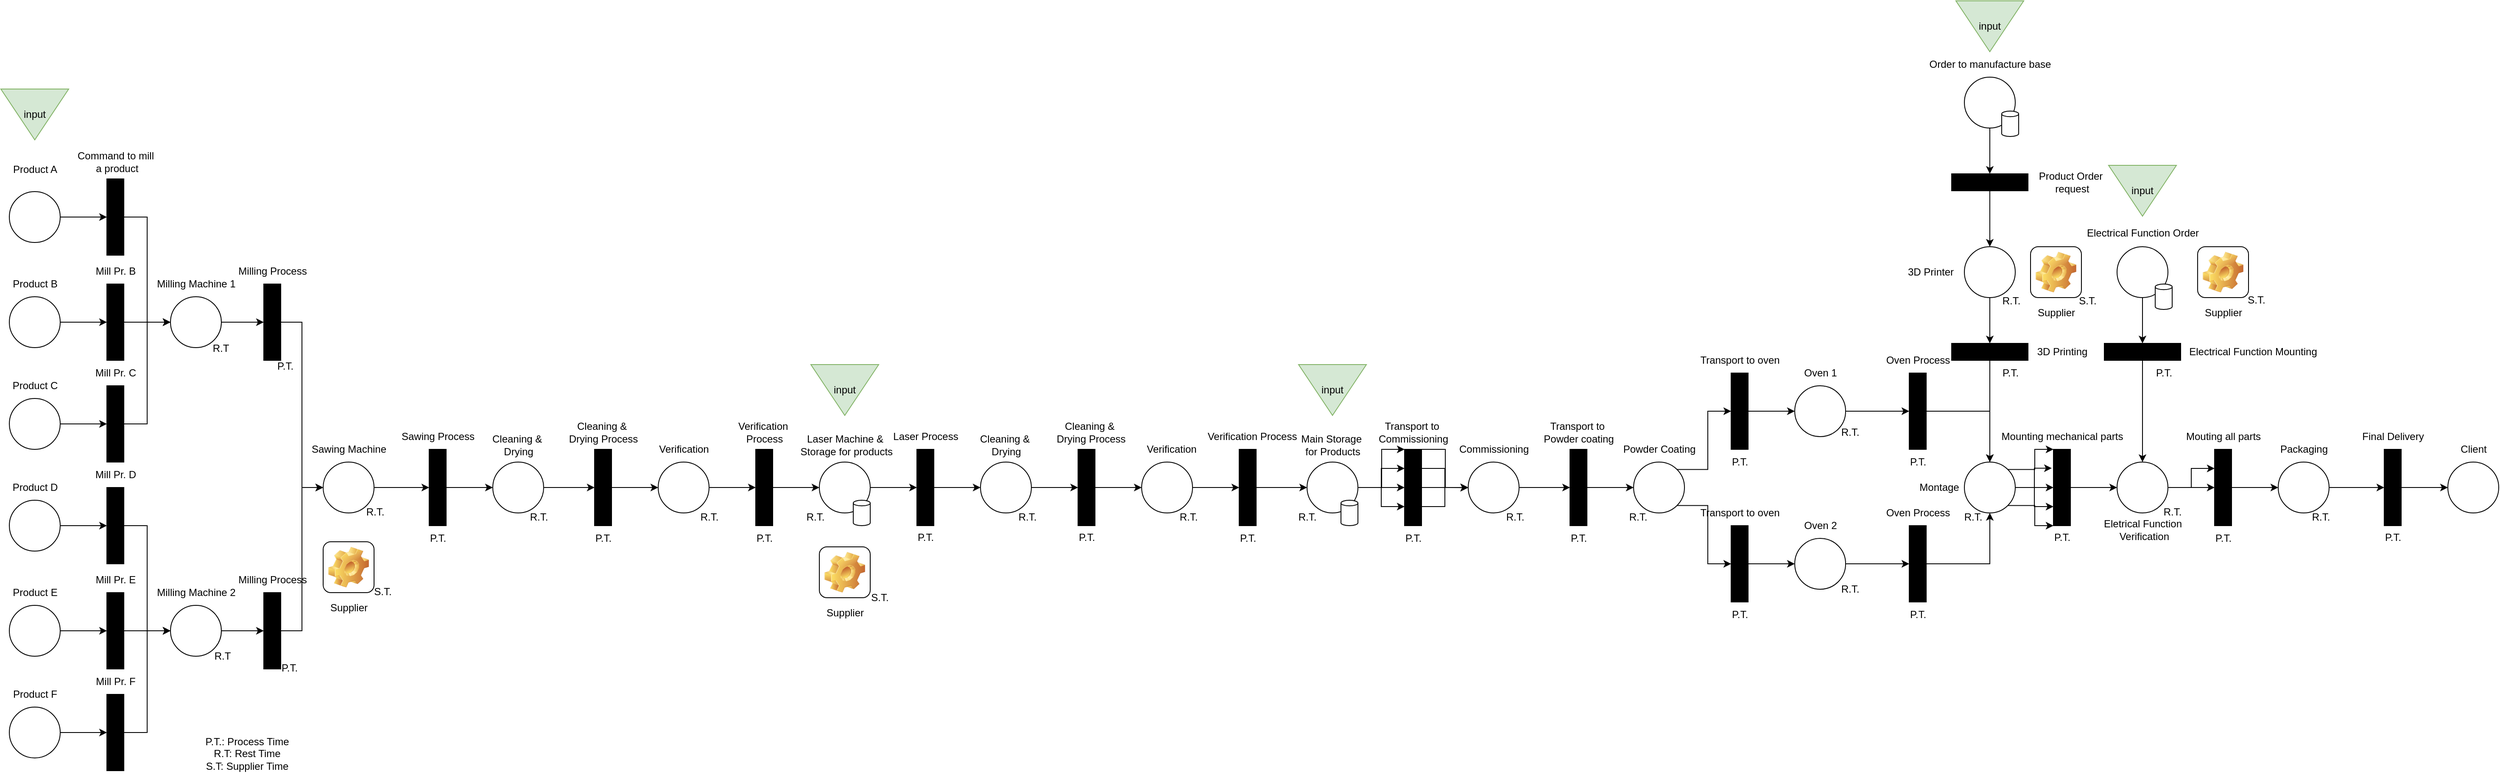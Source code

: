 <mxfile version="24.5.3" type="device">
  <diagram name="Page-1" id="OOWbRKoUnhNHBebO3xgw">
    <mxGraphModel dx="3443" dy="2595" grid="1" gridSize="10" guides="1" tooltips="1" connect="1" arrows="1" fold="1" page="1" pageScale="1" pageWidth="850" pageHeight="1100" math="0" shadow="0">
      <root>
        <mxCell id="0" />
        <mxCell id="1" parent="0" />
        <mxCell id="eUxJNlt0HOpgg095ER0J-3" style="edgeStyle=orthogonalEdgeStyle;rounded=0;orthogonalLoop=1;jettySize=auto;html=1;entryX=0;entryY=0.5;entryDx=0;entryDy=0;" edge="1" parent="1" source="eUxJNlt0HOpgg095ER0J-1" target="eUxJNlt0HOpgg095ER0J-2">
          <mxGeometry relative="1" as="geometry" />
        </mxCell>
        <mxCell id="eUxJNlt0HOpgg095ER0J-4" style="edgeStyle=orthogonalEdgeStyle;rounded=0;orthogonalLoop=1;jettySize=auto;html=1;exitX=1;exitY=0.5;exitDx=0;exitDy=0;entryX=0;entryY=0.25;entryDx=0;entryDy=0;" edge="1" parent="1" source="eUxJNlt0HOpgg095ER0J-1" target="eUxJNlt0HOpgg095ER0J-2">
          <mxGeometry relative="1" as="geometry" />
        </mxCell>
        <mxCell id="eUxJNlt0HOpgg095ER0J-5" style="edgeStyle=orthogonalEdgeStyle;rounded=0;orthogonalLoop=1;jettySize=auto;html=1;exitX=1;exitY=0.5;exitDx=0;exitDy=0;entryX=0;entryY=0.75;entryDx=0;entryDy=0;" edge="1" parent="1" source="eUxJNlt0HOpgg095ER0J-1" target="eUxJNlt0HOpgg095ER0J-2">
          <mxGeometry relative="1" as="geometry" />
        </mxCell>
        <mxCell id="eUxJNlt0HOpgg095ER0J-6" style="edgeStyle=orthogonalEdgeStyle;rounded=0;orthogonalLoop=1;jettySize=auto;html=1;exitX=1;exitY=0.5;exitDx=0;exitDy=0;entryX=0;entryY=0;entryDx=0;entryDy=0;" edge="1" parent="1" source="eUxJNlt0HOpgg095ER0J-1" target="eUxJNlt0HOpgg095ER0J-2">
          <mxGeometry relative="1" as="geometry">
            <Array as="points">
              <mxPoint x="1068" y="340" />
              <mxPoint x="1068" y="295" />
            </Array>
          </mxGeometry>
        </mxCell>
        <mxCell id="eUxJNlt0HOpgg095ER0J-1" value="" style="ellipse;whiteSpace=wrap;html=1;aspect=fixed;" vertex="1" parent="1">
          <mxGeometry x="980" y="310" width="60" height="60" as="geometry" />
        </mxCell>
        <mxCell id="eUxJNlt0HOpgg095ER0J-8" style="edgeStyle=orthogonalEdgeStyle;rounded=0;orthogonalLoop=1;jettySize=auto;html=1;exitX=1;exitY=0;exitDx=0;exitDy=0;entryX=0;entryY=0.5;entryDx=0;entryDy=0;" edge="1" parent="1" source="eUxJNlt0HOpgg095ER0J-2" target="eUxJNlt0HOpgg095ER0J-7">
          <mxGeometry relative="1" as="geometry">
            <Array as="points">
              <mxPoint x="1143" y="295" />
              <mxPoint x="1143" y="340" />
            </Array>
          </mxGeometry>
        </mxCell>
        <mxCell id="eUxJNlt0HOpgg095ER0J-9" style="edgeStyle=orthogonalEdgeStyle;rounded=0;orthogonalLoop=1;jettySize=auto;html=1;exitX=1;exitY=0.25;exitDx=0;exitDy=0;entryX=0;entryY=0.5;entryDx=0;entryDy=0;" edge="1" parent="1" source="eUxJNlt0HOpgg095ER0J-2" target="eUxJNlt0HOpgg095ER0J-7">
          <mxGeometry relative="1" as="geometry" />
        </mxCell>
        <mxCell id="eUxJNlt0HOpgg095ER0J-10" style="edgeStyle=orthogonalEdgeStyle;rounded=0;orthogonalLoop=1;jettySize=auto;html=1;exitX=1;exitY=0.5;exitDx=0;exitDy=0;" edge="1" parent="1" source="eUxJNlt0HOpgg095ER0J-2">
          <mxGeometry relative="1" as="geometry">
            <mxPoint x="1170" y="340.2" as="targetPoint" />
          </mxGeometry>
        </mxCell>
        <mxCell id="eUxJNlt0HOpgg095ER0J-11" style="edgeStyle=orthogonalEdgeStyle;rounded=0;orthogonalLoop=1;jettySize=auto;html=1;exitX=1;exitY=0.75;exitDx=0;exitDy=0;entryX=0;entryY=0.5;entryDx=0;entryDy=0;" edge="1" parent="1" source="eUxJNlt0HOpgg095ER0J-2" target="eUxJNlt0HOpgg095ER0J-7">
          <mxGeometry relative="1" as="geometry" />
        </mxCell>
        <mxCell id="eUxJNlt0HOpgg095ER0J-2" value="" style="rounded=0;whiteSpace=wrap;html=1;fillColor=#000000;" vertex="1" parent="1">
          <mxGeometry x="1095" y="295" width="20" height="90" as="geometry" />
        </mxCell>
        <mxCell id="eUxJNlt0HOpgg095ER0J-94" style="edgeStyle=orthogonalEdgeStyle;rounded=0;orthogonalLoop=1;jettySize=auto;html=1;exitX=1;exitY=0.5;exitDx=0;exitDy=0;entryX=0;entryY=0.5;entryDx=0;entryDy=0;" edge="1" parent="1" source="eUxJNlt0HOpgg095ER0J-7" target="eUxJNlt0HOpgg095ER0J-70">
          <mxGeometry relative="1" as="geometry" />
        </mxCell>
        <mxCell id="eUxJNlt0HOpgg095ER0J-7" value="" style="ellipse;whiteSpace=wrap;html=1;aspect=fixed;" vertex="1" parent="1">
          <mxGeometry x="1170" y="310" width="60" height="60" as="geometry" />
        </mxCell>
        <mxCell id="eUxJNlt0HOpgg095ER0J-43" style="edgeStyle=orthogonalEdgeStyle;rounded=0;orthogonalLoop=1;jettySize=auto;html=1;exitX=1;exitY=0.5;exitDx=0;exitDy=0;entryX=0;entryY=0.5;entryDx=0;entryDy=0;" edge="1" parent="1" source="eUxJNlt0HOpgg095ER0J-12" target="eUxJNlt0HOpgg095ER0J-13">
          <mxGeometry relative="1" as="geometry" />
        </mxCell>
        <mxCell id="eUxJNlt0HOpgg095ER0J-12" value="" style="ellipse;whiteSpace=wrap;html=1;aspect=fixed;" vertex="1" parent="1">
          <mxGeometry x="-550" y="115" width="60" height="60" as="geometry" />
        </mxCell>
        <mxCell id="eUxJNlt0HOpgg095ER0J-44" style="edgeStyle=orthogonalEdgeStyle;rounded=0;orthogonalLoop=1;jettySize=auto;html=1;exitX=1;exitY=0.5;exitDx=0;exitDy=0;" edge="1" parent="1" source="eUxJNlt0HOpgg095ER0J-13" target="eUxJNlt0HOpgg095ER0J-14">
          <mxGeometry relative="1" as="geometry" />
        </mxCell>
        <mxCell id="eUxJNlt0HOpgg095ER0J-13" value="" style="rounded=0;whiteSpace=wrap;html=1;fillColor=#000000;" vertex="1" parent="1">
          <mxGeometry x="-435" y="100" width="20" height="90" as="geometry" />
        </mxCell>
        <mxCell id="eUxJNlt0HOpgg095ER0J-47" style="edgeStyle=orthogonalEdgeStyle;rounded=0;orthogonalLoop=1;jettySize=auto;html=1;exitX=1;exitY=0.5;exitDx=0;exitDy=0;entryX=0;entryY=0.5;entryDx=0;entryDy=0;" edge="1" parent="1" source="eUxJNlt0HOpgg095ER0J-14" target="eUxJNlt0HOpgg095ER0J-15">
          <mxGeometry relative="1" as="geometry" />
        </mxCell>
        <mxCell id="eUxJNlt0HOpgg095ER0J-14" value="" style="ellipse;whiteSpace=wrap;html=1;aspect=fixed;" vertex="1" parent="1">
          <mxGeometry x="-360" y="115" width="60" height="60" as="geometry" />
        </mxCell>
        <mxCell id="eUxJNlt0HOpgg095ER0J-48" style="edgeStyle=orthogonalEdgeStyle;rounded=0;orthogonalLoop=1;jettySize=auto;html=1;exitX=1;exitY=0.5;exitDx=0;exitDy=0;entryX=0;entryY=0.5;entryDx=0;entryDy=0;" edge="1" parent="1" source="eUxJNlt0HOpgg095ER0J-15" target="eUxJNlt0HOpgg095ER0J-16">
          <mxGeometry relative="1" as="geometry" />
        </mxCell>
        <mxCell id="eUxJNlt0HOpgg095ER0J-15" value="" style="rounded=0;whiteSpace=wrap;html=1;fillColor=#000000;" vertex="1" parent="1">
          <mxGeometry x="-250" y="100" width="20" height="90" as="geometry" />
        </mxCell>
        <mxCell id="eUxJNlt0HOpgg095ER0J-57" value="" style="edgeStyle=orthogonalEdgeStyle;rounded=0;orthogonalLoop=1;jettySize=auto;html=1;" edge="1" parent="1" source="eUxJNlt0HOpgg095ER0J-16" target="eUxJNlt0HOpgg095ER0J-17">
          <mxGeometry relative="1" as="geometry" />
        </mxCell>
        <mxCell id="eUxJNlt0HOpgg095ER0J-16" value="" style="ellipse;whiteSpace=wrap;html=1;aspect=fixed;" vertex="1" parent="1">
          <mxGeometry x="-180" y="310" width="60" height="60" as="geometry" />
        </mxCell>
        <mxCell id="eUxJNlt0HOpgg095ER0J-58" value="" style="edgeStyle=orthogonalEdgeStyle;rounded=0;orthogonalLoop=1;jettySize=auto;html=1;" edge="1" parent="1" source="eUxJNlt0HOpgg095ER0J-17" target="eUxJNlt0HOpgg095ER0J-18">
          <mxGeometry relative="1" as="geometry" />
        </mxCell>
        <mxCell id="eUxJNlt0HOpgg095ER0J-17" value="" style="rounded=0;whiteSpace=wrap;html=1;fillColor=#000000;" vertex="1" parent="1">
          <mxGeometry x="-55" y="295" width="20" height="90" as="geometry" />
        </mxCell>
        <mxCell id="eUxJNlt0HOpgg095ER0J-59" value="" style="edgeStyle=orthogonalEdgeStyle;rounded=0;orthogonalLoop=1;jettySize=auto;html=1;" edge="1" parent="1" source="eUxJNlt0HOpgg095ER0J-18" target="eUxJNlt0HOpgg095ER0J-31">
          <mxGeometry relative="1" as="geometry" />
        </mxCell>
        <mxCell id="eUxJNlt0HOpgg095ER0J-18" value="" style="ellipse;whiteSpace=wrap;html=1;aspect=fixed;" vertex="1" parent="1">
          <mxGeometry x="20" y="310" width="60" height="60" as="geometry" />
        </mxCell>
        <mxCell id="eUxJNlt0HOpgg095ER0J-41" style="edgeStyle=orthogonalEdgeStyle;rounded=0;orthogonalLoop=1;jettySize=auto;html=1;entryX=0;entryY=0.5;entryDx=0;entryDy=0;" edge="1" parent="1" source="eUxJNlt0HOpgg095ER0J-19" target="eUxJNlt0HOpgg095ER0J-20">
          <mxGeometry relative="1" as="geometry" />
        </mxCell>
        <mxCell id="eUxJNlt0HOpgg095ER0J-19" value="" style="ellipse;whiteSpace=wrap;html=1;aspect=fixed;" vertex="1" parent="1">
          <mxGeometry x="-550" y="-9" width="60" height="60" as="geometry" />
        </mxCell>
        <mxCell id="eUxJNlt0HOpgg095ER0J-42" style="edgeStyle=orthogonalEdgeStyle;rounded=0;orthogonalLoop=1;jettySize=auto;html=1;exitX=1;exitY=0.5;exitDx=0;exitDy=0;entryX=0;entryY=0.5;entryDx=0;entryDy=0;" edge="1" parent="1" source="eUxJNlt0HOpgg095ER0J-20" target="eUxJNlt0HOpgg095ER0J-14">
          <mxGeometry relative="1" as="geometry" />
        </mxCell>
        <mxCell id="eUxJNlt0HOpgg095ER0J-20" value="" style="rounded=0;whiteSpace=wrap;html=1;fillColor=#000000;" vertex="1" parent="1">
          <mxGeometry x="-435" y="-24" width="20" height="90" as="geometry" />
        </mxCell>
        <mxCell id="eUxJNlt0HOpgg095ER0J-45" style="edgeStyle=orthogonalEdgeStyle;rounded=0;orthogonalLoop=1;jettySize=auto;html=1;exitX=1;exitY=0.5;exitDx=0;exitDy=0;entryX=0;entryY=0.5;entryDx=0;entryDy=0;" edge="1" parent="1" source="eUxJNlt0HOpgg095ER0J-21" target="eUxJNlt0HOpgg095ER0J-22">
          <mxGeometry relative="1" as="geometry" />
        </mxCell>
        <mxCell id="eUxJNlt0HOpgg095ER0J-21" value="" style="ellipse;whiteSpace=wrap;html=1;aspect=fixed;" vertex="1" parent="1">
          <mxGeometry x="-550" y="235" width="60" height="60" as="geometry" />
        </mxCell>
        <mxCell id="eUxJNlt0HOpgg095ER0J-46" style="edgeStyle=orthogonalEdgeStyle;rounded=0;orthogonalLoop=1;jettySize=auto;html=1;exitX=1;exitY=0.5;exitDx=0;exitDy=0;entryX=0;entryY=0.5;entryDx=0;entryDy=0;" edge="1" parent="1" source="eUxJNlt0HOpgg095ER0J-22" target="eUxJNlt0HOpgg095ER0J-14">
          <mxGeometry relative="1" as="geometry" />
        </mxCell>
        <mxCell id="eUxJNlt0HOpgg095ER0J-22" value="" style="rounded=0;whiteSpace=wrap;html=1;fillColor=#000000;" vertex="1" parent="1">
          <mxGeometry x="-435" y="220" width="20" height="90" as="geometry" />
        </mxCell>
        <mxCell id="eUxJNlt0HOpgg095ER0J-51" style="edgeStyle=orthogonalEdgeStyle;rounded=0;orthogonalLoop=1;jettySize=auto;html=1;exitX=1;exitY=0.5;exitDx=0;exitDy=0;entryX=0;entryY=0.5;entryDx=0;entryDy=0;" edge="1" parent="1" source="eUxJNlt0HOpgg095ER0J-23" target="eUxJNlt0HOpgg095ER0J-24">
          <mxGeometry relative="1" as="geometry" />
        </mxCell>
        <mxCell id="eUxJNlt0HOpgg095ER0J-23" value="" style="ellipse;whiteSpace=wrap;html=1;aspect=fixed;" vertex="1" parent="1">
          <mxGeometry x="-550" y="479" width="60" height="60" as="geometry" />
        </mxCell>
        <mxCell id="eUxJNlt0HOpgg095ER0J-52" style="edgeStyle=orthogonalEdgeStyle;rounded=0;orthogonalLoop=1;jettySize=auto;html=1;exitX=1;exitY=0.5;exitDx=0;exitDy=0;entryX=0;entryY=0.5;entryDx=0;entryDy=0;" edge="1" parent="1" source="eUxJNlt0HOpgg095ER0J-24" target="eUxJNlt0HOpgg095ER0J-25">
          <mxGeometry relative="1" as="geometry" />
        </mxCell>
        <mxCell id="eUxJNlt0HOpgg095ER0J-24" value="" style="rounded=0;whiteSpace=wrap;html=1;fillColor=#000000;" vertex="1" parent="1">
          <mxGeometry x="-435" y="464" width="20" height="90" as="geometry" />
        </mxCell>
        <mxCell id="eUxJNlt0HOpgg095ER0J-55" style="edgeStyle=orthogonalEdgeStyle;rounded=0;orthogonalLoop=1;jettySize=auto;html=1;exitX=1;exitY=0.5;exitDx=0;exitDy=0;entryX=0;entryY=0.5;entryDx=0;entryDy=0;" edge="1" parent="1" source="eUxJNlt0HOpgg095ER0J-25" target="eUxJNlt0HOpgg095ER0J-26">
          <mxGeometry relative="1" as="geometry" />
        </mxCell>
        <mxCell id="eUxJNlt0HOpgg095ER0J-25" value="" style="ellipse;whiteSpace=wrap;html=1;aspect=fixed;" vertex="1" parent="1">
          <mxGeometry x="-360" y="479" width="60" height="60" as="geometry" />
        </mxCell>
        <mxCell id="eUxJNlt0HOpgg095ER0J-56" style="edgeStyle=orthogonalEdgeStyle;rounded=0;orthogonalLoop=1;jettySize=auto;html=1;exitX=1;exitY=0.5;exitDx=0;exitDy=0;entryX=0;entryY=0.5;entryDx=0;entryDy=0;" edge="1" parent="1" source="eUxJNlt0HOpgg095ER0J-26" target="eUxJNlt0HOpgg095ER0J-16">
          <mxGeometry relative="1" as="geometry" />
        </mxCell>
        <mxCell id="eUxJNlt0HOpgg095ER0J-26" value="" style="rounded=0;whiteSpace=wrap;html=1;fillColor=#000000;" vertex="1" parent="1">
          <mxGeometry x="-250" y="464" width="20" height="90" as="geometry" />
        </mxCell>
        <mxCell id="eUxJNlt0HOpgg095ER0J-49" style="edgeStyle=orthogonalEdgeStyle;rounded=0;orthogonalLoop=1;jettySize=auto;html=1;entryX=0;entryY=0.5;entryDx=0;entryDy=0;" edge="1" parent="1" source="eUxJNlt0HOpgg095ER0J-27" target="eUxJNlt0HOpgg095ER0J-28">
          <mxGeometry relative="1" as="geometry" />
        </mxCell>
        <mxCell id="eUxJNlt0HOpgg095ER0J-27" value="" style="ellipse;whiteSpace=wrap;html=1;aspect=fixed;" vertex="1" parent="1">
          <mxGeometry x="-550" y="355" width="60" height="60" as="geometry" />
        </mxCell>
        <mxCell id="eUxJNlt0HOpgg095ER0J-50" style="edgeStyle=orthogonalEdgeStyle;rounded=0;orthogonalLoop=1;jettySize=auto;html=1;exitX=1;exitY=0.5;exitDx=0;exitDy=0;entryX=0;entryY=0.5;entryDx=0;entryDy=0;" edge="1" parent="1" source="eUxJNlt0HOpgg095ER0J-28" target="eUxJNlt0HOpgg095ER0J-25">
          <mxGeometry relative="1" as="geometry" />
        </mxCell>
        <mxCell id="eUxJNlt0HOpgg095ER0J-28" value="" style="rounded=0;whiteSpace=wrap;html=1;fillColor=#000000;" vertex="1" parent="1">
          <mxGeometry x="-435" y="340" width="20" height="90" as="geometry" />
        </mxCell>
        <mxCell id="eUxJNlt0HOpgg095ER0J-53" style="edgeStyle=orthogonalEdgeStyle;rounded=0;orthogonalLoop=1;jettySize=auto;html=1;exitX=1;exitY=0.5;exitDx=0;exitDy=0;entryX=0;entryY=0.5;entryDx=0;entryDy=0;" edge="1" parent="1" source="eUxJNlt0HOpgg095ER0J-29" target="eUxJNlt0HOpgg095ER0J-30">
          <mxGeometry relative="1" as="geometry" />
        </mxCell>
        <mxCell id="eUxJNlt0HOpgg095ER0J-29" value="" style="ellipse;whiteSpace=wrap;html=1;aspect=fixed;" vertex="1" parent="1">
          <mxGeometry x="-550" y="599" width="60" height="60" as="geometry" />
        </mxCell>
        <mxCell id="eUxJNlt0HOpgg095ER0J-54" style="edgeStyle=orthogonalEdgeStyle;rounded=0;orthogonalLoop=1;jettySize=auto;html=1;exitX=1;exitY=0.5;exitDx=0;exitDy=0;entryX=0;entryY=0.5;entryDx=0;entryDy=0;" edge="1" parent="1" source="eUxJNlt0HOpgg095ER0J-30" target="eUxJNlt0HOpgg095ER0J-25">
          <mxGeometry relative="1" as="geometry" />
        </mxCell>
        <mxCell id="eUxJNlt0HOpgg095ER0J-30" value="" style="rounded=0;whiteSpace=wrap;html=1;fillColor=#000000;" vertex="1" parent="1">
          <mxGeometry x="-435" y="584" width="20" height="90" as="geometry" />
        </mxCell>
        <mxCell id="eUxJNlt0HOpgg095ER0J-60" value="" style="edgeStyle=orthogonalEdgeStyle;rounded=0;orthogonalLoop=1;jettySize=auto;html=1;" edge="1" parent="1" source="eUxJNlt0HOpgg095ER0J-31" target="eUxJNlt0HOpgg095ER0J-32">
          <mxGeometry relative="1" as="geometry" />
        </mxCell>
        <mxCell id="eUxJNlt0HOpgg095ER0J-31" value="" style="rounded=0;whiteSpace=wrap;html=1;fillColor=#000000;" vertex="1" parent="1">
          <mxGeometry x="140" y="295" width="20" height="90" as="geometry" />
        </mxCell>
        <mxCell id="eUxJNlt0HOpgg095ER0J-61" value="" style="edgeStyle=orthogonalEdgeStyle;rounded=0;orthogonalLoop=1;jettySize=auto;html=1;" edge="1" parent="1" source="eUxJNlt0HOpgg095ER0J-32" target="eUxJNlt0HOpgg095ER0J-33">
          <mxGeometry relative="1" as="geometry" />
        </mxCell>
        <mxCell id="eUxJNlt0HOpgg095ER0J-32" value="" style="ellipse;whiteSpace=wrap;html=1;aspect=fixed;" vertex="1" parent="1">
          <mxGeometry x="215" y="310" width="60" height="60" as="geometry" />
        </mxCell>
        <mxCell id="eUxJNlt0HOpgg095ER0J-62" value="" style="edgeStyle=orthogonalEdgeStyle;rounded=0;orthogonalLoop=1;jettySize=auto;html=1;" edge="1" parent="1" source="eUxJNlt0HOpgg095ER0J-33" target="eUxJNlt0HOpgg095ER0J-34">
          <mxGeometry relative="1" as="geometry" />
        </mxCell>
        <mxCell id="eUxJNlt0HOpgg095ER0J-33" value="" style="rounded=0;whiteSpace=wrap;html=1;fillColor=#000000;" vertex="1" parent="1">
          <mxGeometry x="330" y="295" width="20" height="90" as="geometry" />
        </mxCell>
        <mxCell id="eUxJNlt0HOpgg095ER0J-63" value="" style="edgeStyle=orthogonalEdgeStyle;rounded=0;orthogonalLoop=1;jettySize=auto;html=1;" edge="1" parent="1" source="eUxJNlt0HOpgg095ER0J-34" target="eUxJNlt0HOpgg095ER0J-35">
          <mxGeometry relative="1" as="geometry" />
        </mxCell>
        <mxCell id="eUxJNlt0HOpgg095ER0J-34" value="" style="ellipse;whiteSpace=wrap;html=1;aspect=fixed;" vertex="1" parent="1">
          <mxGeometry x="405" y="310" width="60" height="60" as="geometry" />
        </mxCell>
        <mxCell id="eUxJNlt0HOpgg095ER0J-64" value="" style="edgeStyle=orthogonalEdgeStyle;rounded=0;orthogonalLoop=1;jettySize=auto;html=1;" edge="1" parent="1" source="eUxJNlt0HOpgg095ER0J-35" target="eUxJNlt0HOpgg095ER0J-36">
          <mxGeometry relative="1" as="geometry" />
        </mxCell>
        <mxCell id="eUxJNlt0HOpgg095ER0J-35" value="" style="rounded=0;whiteSpace=wrap;html=1;fillColor=#000000;" vertex="1" parent="1">
          <mxGeometry x="520" y="295" width="20" height="90" as="geometry" />
        </mxCell>
        <mxCell id="eUxJNlt0HOpgg095ER0J-65" value="" style="edgeStyle=orthogonalEdgeStyle;rounded=0;orthogonalLoop=1;jettySize=auto;html=1;" edge="1" parent="1" source="eUxJNlt0HOpgg095ER0J-36" target="eUxJNlt0HOpgg095ER0J-37">
          <mxGeometry relative="1" as="geometry" />
        </mxCell>
        <mxCell id="eUxJNlt0HOpgg095ER0J-36" value="" style="ellipse;whiteSpace=wrap;html=1;aspect=fixed;" vertex="1" parent="1">
          <mxGeometry x="595" y="310" width="60" height="60" as="geometry" />
        </mxCell>
        <mxCell id="eUxJNlt0HOpgg095ER0J-66" value="" style="edgeStyle=orthogonalEdgeStyle;rounded=0;orthogonalLoop=1;jettySize=auto;html=1;" edge="1" parent="1" source="eUxJNlt0HOpgg095ER0J-37" target="eUxJNlt0HOpgg095ER0J-38">
          <mxGeometry relative="1" as="geometry" />
        </mxCell>
        <mxCell id="eUxJNlt0HOpgg095ER0J-37" value="" style="rounded=0;whiteSpace=wrap;html=1;fillColor=#000000;" vertex="1" parent="1">
          <mxGeometry x="710" y="295" width="20" height="90" as="geometry" />
        </mxCell>
        <mxCell id="eUxJNlt0HOpgg095ER0J-67" value="" style="edgeStyle=orthogonalEdgeStyle;rounded=0;orthogonalLoop=1;jettySize=auto;html=1;" edge="1" parent="1" source="eUxJNlt0HOpgg095ER0J-38" target="eUxJNlt0HOpgg095ER0J-39">
          <mxGeometry relative="1" as="geometry" />
        </mxCell>
        <mxCell id="eUxJNlt0HOpgg095ER0J-38" value="" style="ellipse;whiteSpace=wrap;html=1;aspect=fixed;" vertex="1" parent="1">
          <mxGeometry x="785" y="310" width="60" height="60" as="geometry" />
        </mxCell>
        <mxCell id="eUxJNlt0HOpgg095ER0J-68" value="" style="edgeStyle=orthogonalEdgeStyle;rounded=0;orthogonalLoop=1;jettySize=auto;html=1;" edge="1" parent="1" source="eUxJNlt0HOpgg095ER0J-39" target="eUxJNlt0HOpgg095ER0J-1">
          <mxGeometry relative="1" as="geometry" />
        </mxCell>
        <mxCell id="eUxJNlt0HOpgg095ER0J-39" value="" style="rounded=0;whiteSpace=wrap;html=1;fillColor=#000000;" vertex="1" parent="1">
          <mxGeometry x="900" y="295" width="20" height="90" as="geometry" />
        </mxCell>
        <mxCell id="eUxJNlt0HOpgg095ER0J-95" style="edgeStyle=orthogonalEdgeStyle;rounded=0;orthogonalLoop=1;jettySize=auto;html=1;exitX=1;exitY=0.5;exitDx=0;exitDy=0;" edge="1" parent="1" source="eUxJNlt0HOpgg095ER0J-70" target="eUxJNlt0HOpgg095ER0J-71">
          <mxGeometry relative="1" as="geometry" />
        </mxCell>
        <mxCell id="eUxJNlt0HOpgg095ER0J-70" value="" style="rounded=0;whiteSpace=wrap;html=1;fillColor=#000000;" vertex="1" parent="1">
          <mxGeometry x="1290" y="295" width="20" height="90" as="geometry" />
        </mxCell>
        <mxCell id="eUxJNlt0HOpgg095ER0J-96" style="edgeStyle=orthogonalEdgeStyle;rounded=0;orthogonalLoop=1;jettySize=auto;html=1;exitX=1;exitY=0;exitDx=0;exitDy=0;entryX=0;entryY=0.5;entryDx=0;entryDy=0;" edge="1" parent="1" source="eUxJNlt0HOpgg095ER0J-71" target="eUxJNlt0HOpgg095ER0J-72">
          <mxGeometry relative="1" as="geometry" />
        </mxCell>
        <mxCell id="eUxJNlt0HOpgg095ER0J-97" style="edgeStyle=orthogonalEdgeStyle;rounded=0;orthogonalLoop=1;jettySize=auto;html=1;exitX=1;exitY=1;exitDx=0;exitDy=0;entryX=0;entryY=0.5;entryDx=0;entryDy=0;" edge="1" parent="1" source="eUxJNlt0HOpgg095ER0J-71" target="eUxJNlt0HOpgg095ER0J-74">
          <mxGeometry relative="1" as="geometry" />
        </mxCell>
        <mxCell id="eUxJNlt0HOpgg095ER0J-71" value="" style="ellipse;whiteSpace=wrap;html=1;aspect=fixed;" vertex="1" parent="1">
          <mxGeometry x="1365" y="310" width="60" height="60" as="geometry" />
        </mxCell>
        <mxCell id="eUxJNlt0HOpgg095ER0J-98" style="edgeStyle=orthogonalEdgeStyle;rounded=0;orthogonalLoop=1;jettySize=auto;html=1;entryX=0;entryY=0.5;entryDx=0;entryDy=0;" edge="1" parent="1" source="eUxJNlt0HOpgg095ER0J-72" target="eUxJNlt0HOpgg095ER0J-73">
          <mxGeometry relative="1" as="geometry" />
        </mxCell>
        <mxCell id="eUxJNlt0HOpgg095ER0J-72" value="" style="rounded=0;whiteSpace=wrap;html=1;fillColor=#000000;" vertex="1" parent="1">
          <mxGeometry x="1480" y="205" width="20" height="90" as="geometry" />
        </mxCell>
        <mxCell id="eUxJNlt0HOpgg095ER0J-99" style="edgeStyle=orthogonalEdgeStyle;rounded=0;orthogonalLoop=1;jettySize=auto;html=1;entryX=0;entryY=0.5;entryDx=0;entryDy=0;" edge="1" parent="1" source="eUxJNlt0HOpgg095ER0J-73" target="eUxJNlt0HOpgg095ER0J-76">
          <mxGeometry relative="1" as="geometry" />
        </mxCell>
        <mxCell id="eUxJNlt0HOpgg095ER0J-73" value="" style="ellipse;whiteSpace=wrap;html=1;aspect=fixed;" vertex="1" parent="1">
          <mxGeometry x="1555" y="220" width="60" height="60" as="geometry" />
        </mxCell>
        <mxCell id="eUxJNlt0HOpgg095ER0J-100" style="edgeStyle=orthogonalEdgeStyle;rounded=0;orthogonalLoop=1;jettySize=auto;html=1;entryX=0;entryY=0.5;entryDx=0;entryDy=0;" edge="1" parent="1" source="eUxJNlt0HOpgg095ER0J-74" target="eUxJNlt0HOpgg095ER0J-75">
          <mxGeometry relative="1" as="geometry" />
        </mxCell>
        <mxCell id="eUxJNlt0HOpgg095ER0J-74" value="" style="rounded=0;whiteSpace=wrap;html=1;fillColor=#000000;" vertex="1" parent="1">
          <mxGeometry x="1480" y="385" width="20" height="90" as="geometry" />
        </mxCell>
        <mxCell id="eUxJNlt0HOpgg095ER0J-101" style="edgeStyle=orthogonalEdgeStyle;rounded=0;orthogonalLoop=1;jettySize=auto;html=1;entryX=0;entryY=0.5;entryDx=0;entryDy=0;" edge="1" parent="1" source="eUxJNlt0HOpgg095ER0J-75" target="eUxJNlt0HOpgg095ER0J-85">
          <mxGeometry relative="1" as="geometry" />
        </mxCell>
        <mxCell id="eUxJNlt0HOpgg095ER0J-75" value="" style="ellipse;whiteSpace=wrap;html=1;aspect=fixed;" vertex="1" parent="1">
          <mxGeometry x="1555" y="400" width="60" height="60" as="geometry" />
        </mxCell>
        <mxCell id="eUxJNlt0HOpgg095ER0J-103" style="edgeStyle=orthogonalEdgeStyle;rounded=0;orthogonalLoop=1;jettySize=auto;html=1;exitX=1;exitY=0.5;exitDx=0;exitDy=0;entryX=0.5;entryY=0;entryDx=0;entryDy=0;" edge="1" parent="1" source="eUxJNlt0HOpgg095ER0J-76" target="eUxJNlt0HOpgg095ER0J-77">
          <mxGeometry relative="1" as="geometry" />
        </mxCell>
        <mxCell id="eUxJNlt0HOpgg095ER0J-76" value="" style="rounded=0;whiteSpace=wrap;html=1;fillColor=#000000;" vertex="1" parent="1">
          <mxGeometry x="1690" y="205" width="20" height="90" as="geometry" />
        </mxCell>
        <mxCell id="eUxJNlt0HOpgg095ER0J-104" style="edgeStyle=orthogonalEdgeStyle;rounded=0;orthogonalLoop=1;jettySize=auto;html=1;" edge="1" parent="1" source="eUxJNlt0HOpgg095ER0J-77" target="eUxJNlt0HOpgg095ER0J-86">
          <mxGeometry relative="1" as="geometry" />
        </mxCell>
        <mxCell id="eUxJNlt0HOpgg095ER0J-106" style="edgeStyle=orthogonalEdgeStyle;rounded=0;orthogonalLoop=1;jettySize=auto;html=1;exitX=1;exitY=1;exitDx=0;exitDy=0;entryX=0;entryY=1;entryDx=0;entryDy=0;" edge="1" parent="1" source="eUxJNlt0HOpgg095ER0J-77" target="eUxJNlt0HOpgg095ER0J-86">
          <mxGeometry relative="1" as="geometry">
            <Array as="points">
              <mxPoint x="1838" y="361" />
              <mxPoint x="1838" y="385" />
            </Array>
          </mxGeometry>
        </mxCell>
        <mxCell id="eUxJNlt0HOpgg095ER0J-107" style="edgeStyle=orthogonalEdgeStyle;rounded=0;orthogonalLoop=1;jettySize=auto;html=1;exitX=1;exitY=0;exitDx=0;exitDy=0;entryX=0;entryY=0;entryDx=0;entryDy=0;" edge="1" parent="1" source="eUxJNlt0HOpgg095ER0J-77" target="eUxJNlt0HOpgg095ER0J-86">
          <mxGeometry relative="1" as="geometry">
            <Array as="points">
              <mxPoint x="1838" y="319" />
              <mxPoint x="1838" y="295" />
            </Array>
          </mxGeometry>
        </mxCell>
        <mxCell id="eUxJNlt0HOpgg095ER0J-109" style="edgeStyle=orthogonalEdgeStyle;rounded=0;orthogonalLoop=1;jettySize=auto;html=1;exitX=1;exitY=0.5;exitDx=0;exitDy=0;entryX=0;entryY=0.75;entryDx=0;entryDy=0;" edge="1" parent="1" source="eUxJNlt0HOpgg095ER0J-77" target="eUxJNlt0HOpgg095ER0J-86">
          <mxGeometry relative="1" as="geometry" />
        </mxCell>
        <mxCell id="eUxJNlt0HOpgg095ER0J-77" value="" style="ellipse;whiteSpace=wrap;html=1;aspect=fixed;" vertex="1" parent="1">
          <mxGeometry x="1755" y="310" width="60" height="60" as="geometry" />
        </mxCell>
        <mxCell id="eUxJNlt0HOpgg095ER0J-105" style="edgeStyle=orthogonalEdgeStyle;rounded=0;orthogonalLoop=1;jettySize=auto;html=1;exitX=0;exitY=0.5;exitDx=0;exitDy=0;entryX=0.5;entryY=0;entryDx=0;entryDy=0;" edge="1" parent="1" source="eUxJNlt0HOpgg095ER0J-78" target="eUxJNlt0HOpgg095ER0J-77">
          <mxGeometry relative="1" as="geometry" />
        </mxCell>
        <mxCell id="eUxJNlt0HOpgg095ER0J-78" value="" style="rounded=0;whiteSpace=wrap;html=1;fillColor=#000000;rotation=-90;" vertex="1" parent="1">
          <mxGeometry x="1775" y="135" width="20" height="90" as="geometry" />
        </mxCell>
        <mxCell id="eUxJNlt0HOpgg095ER0J-121" value="" style="edgeStyle=orthogonalEdgeStyle;rounded=0;orthogonalLoop=1;jettySize=auto;html=1;" edge="1" parent="1" source="eUxJNlt0HOpgg095ER0J-79" target="eUxJNlt0HOpgg095ER0J-78">
          <mxGeometry relative="1" as="geometry" />
        </mxCell>
        <mxCell id="eUxJNlt0HOpgg095ER0J-79" value="" style="ellipse;whiteSpace=wrap;html=1;aspect=fixed;" vertex="1" parent="1">
          <mxGeometry x="1755" y="56" width="60" height="60" as="geometry" />
        </mxCell>
        <mxCell id="eUxJNlt0HOpgg095ER0J-120" value="" style="edgeStyle=orthogonalEdgeStyle;rounded=0;orthogonalLoop=1;jettySize=auto;html=1;" edge="1" parent="1" source="eUxJNlt0HOpgg095ER0J-80" target="eUxJNlt0HOpgg095ER0J-79">
          <mxGeometry relative="1" as="geometry" />
        </mxCell>
        <mxCell id="eUxJNlt0HOpgg095ER0J-80" value="" style="rounded=0;whiteSpace=wrap;html=1;fillColor=#000000;rotation=-90;" vertex="1" parent="1">
          <mxGeometry x="1775" y="-65" width="20" height="90" as="geometry" />
        </mxCell>
        <mxCell id="eUxJNlt0HOpgg095ER0J-119" value="" style="edgeStyle=orthogonalEdgeStyle;rounded=0;orthogonalLoop=1;jettySize=auto;html=1;" edge="1" parent="1" source="eUxJNlt0HOpgg095ER0J-81" target="eUxJNlt0HOpgg095ER0J-80">
          <mxGeometry relative="1" as="geometry" />
        </mxCell>
        <mxCell id="eUxJNlt0HOpgg095ER0J-81" value="" style="ellipse;whiteSpace=wrap;html=1;aspect=fixed;" vertex="1" parent="1">
          <mxGeometry x="1755" y="-144" width="60" height="60" as="geometry" />
        </mxCell>
        <mxCell id="eUxJNlt0HOpgg095ER0J-102" style="edgeStyle=orthogonalEdgeStyle;rounded=0;orthogonalLoop=1;jettySize=auto;html=1;exitX=1;exitY=0.5;exitDx=0;exitDy=0;" edge="1" parent="1" source="eUxJNlt0HOpgg095ER0J-85" target="eUxJNlt0HOpgg095ER0J-77">
          <mxGeometry relative="1" as="geometry" />
        </mxCell>
        <mxCell id="eUxJNlt0HOpgg095ER0J-85" value="" style="rounded=0;whiteSpace=wrap;html=1;fillColor=#000000;" vertex="1" parent="1">
          <mxGeometry x="1690" y="385" width="20" height="90" as="geometry" />
        </mxCell>
        <mxCell id="eUxJNlt0HOpgg095ER0J-111" style="edgeStyle=orthogonalEdgeStyle;rounded=0;orthogonalLoop=1;jettySize=auto;html=1;entryX=0;entryY=0.5;entryDx=0;entryDy=0;" edge="1" parent="1" source="eUxJNlt0HOpgg095ER0J-86" target="eUxJNlt0HOpgg095ER0J-87">
          <mxGeometry relative="1" as="geometry" />
        </mxCell>
        <mxCell id="eUxJNlt0HOpgg095ER0J-86" value="" style="rounded=0;whiteSpace=wrap;html=1;fillColor=#000000;" vertex="1" parent="1">
          <mxGeometry x="1860" y="295" width="20" height="90" as="geometry" />
        </mxCell>
        <mxCell id="eUxJNlt0HOpgg095ER0J-114" style="edgeStyle=orthogonalEdgeStyle;rounded=0;orthogonalLoop=1;jettySize=auto;html=1;entryX=0;entryY=0.5;entryDx=0;entryDy=0;" edge="1" parent="1" source="eUxJNlt0HOpgg095ER0J-87" target="eUxJNlt0HOpgg095ER0J-90">
          <mxGeometry relative="1" as="geometry" />
        </mxCell>
        <mxCell id="eUxJNlt0HOpgg095ER0J-115" style="edgeStyle=orthogonalEdgeStyle;rounded=0;orthogonalLoop=1;jettySize=auto;html=1;exitX=1;exitY=0.5;exitDx=0;exitDy=0;entryX=0;entryY=0.25;entryDx=0;entryDy=0;" edge="1" parent="1" source="eUxJNlt0HOpgg095ER0J-87" target="eUxJNlt0HOpgg095ER0J-90">
          <mxGeometry relative="1" as="geometry" />
        </mxCell>
        <mxCell id="eUxJNlt0HOpgg095ER0J-87" value="" style="ellipse;whiteSpace=wrap;html=1;aspect=fixed;" vertex="1" parent="1">
          <mxGeometry x="1935" y="310" width="60" height="60" as="geometry" />
        </mxCell>
        <mxCell id="eUxJNlt0HOpgg095ER0J-112" style="edgeStyle=orthogonalEdgeStyle;rounded=0;orthogonalLoop=1;jettySize=auto;html=1;entryX=0.5;entryY=0;entryDx=0;entryDy=0;" edge="1" parent="1" source="eUxJNlt0HOpgg095ER0J-88" target="eUxJNlt0HOpgg095ER0J-87">
          <mxGeometry relative="1" as="geometry" />
        </mxCell>
        <mxCell id="eUxJNlt0HOpgg095ER0J-88" value="" style="rounded=0;whiteSpace=wrap;html=1;fillColor=#000000;rotation=-90;" vertex="1" parent="1">
          <mxGeometry x="1955" y="135" width="20" height="90" as="geometry" />
        </mxCell>
        <mxCell id="eUxJNlt0HOpgg095ER0J-113" style="edgeStyle=orthogonalEdgeStyle;rounded=0;orthogonalLoop=1;jettySize=auto;html=1;entryX=1;entryY=0.5;entryDx=0;entryDy=0;" edge="1" parent="1" source="eUxJNlt0HOpgg095ER0J-89" target="eUxJNlt0HOpgg095ER0J-88">
          <mxGeometry relative="1" as="geometry" />
        </mxCell>
        <mxCell id="eUxJNlt0HOpgg095ER0J-89" value="" style="ellipse;whiteSpace=wrap;html=1;aspect=fixed;" vertex="1" parent="1">
          <mxGeometry x="1935" y="56" width="60" height="60" as="geometry" />
        </mxCell>
        <mxCell id="eUxJNlt0HOpgg095ER0J-116" style="edgeStyle=orthogonalEdgeStyle;rounded=0;orthogonalLoop=1;jettySize=auto;html=1;" edge="1" parent="1" source="eUxJNlt0HOpgg095ER0J-90" target="eUxJNlt0HOpgg095ER0J-91">
          <mxGeometry relative="1" as="geometry" />
        </mxCell>
        <mxCell id="eUxJNlt0HOpgg095ER0J-90" value="" style="rounded=0;whiteSpace=wrap;html=1;fillColor=#000000;" vertex="1" parent="1">
          <mxGeometry x="2050" y="295" width="20" height="90" as="geometry" />
        </mxCell>
        <mxCell id="eUxJNlt0HOpgg095ER0J-117" style="edgeStyle=orthogonalEdgeStyle;rounded=0;orthogonalLoop=1;jettySize=auto;html=1;entryX=0;entryY=0.5;entryDx=0;entryDy=0;" edge="1" parent="1" source="eUxJNlt0HOpgg095ER0J-91" target="eUxJNlt0HOpgg095ER0J-92">
          <mxGeometry relative="1" as="geometry" />
        </mxCell>
        <mxCell id="eUxJNlt0HOpgg095ER0J-91" value="" style="ellipse;whiteSpace=wrap;html=1;aspect=fixed;" vertex="1" parent="1">
          <mxGeometry x="2125" y="310" width="60" height="60" as="geometry" />
        </mxCell>
        <mxCell id="eUxJNlt0HOpgg095ER0J-118" style="edgeStyle=orthogonalEdgeStyle;rounded=0;orthogonalLoop=1;jettySize=auto;html=1;entryX=0;entryY=0.5;entryDx=0;entryDy=0;" edge="1" parent="1" source="eUxJNlt0HOpgg095ER0J-92" target="eUxJNlt0HOpgg095ER0J-93">
          <mxGeometry relative="1" as="geometry" />
        </mxCell>
        <mxCell id="eUxJNlt0HOpgg095ER0J-92" value="" style="rounded=0;whiteSpace=wrap;html=1;fillColor=#000000;" vertex="1" parent="1">
          <mxGeometry x="2250" y="295" width="20" height="90" as="geometry" />
        </mxCell>
        <mxCell id="eUxJNlt0HOpgg095ER0J-93" value="" style="ellipse;whiteSpace=wrap;html=1;aspect=fixed;" vertex="1" parent="1">
          <mxGeometry x="2325" y="310" width="60" height="60" as="geometry" />
        </mxCell>
        <mxCell id="eUxJNlt0HOpgg095ER0J-108" style="edgeStyle=orthogonalEdgeStyle;rounded=0;orthogonalLoop=1;jettySize=auto;html=1;entryX=-0.097;entryY=0.247;entryDx=0;entryDy=0;entryPerimeter=0;" edge="1" parent="1" source="eUxJNlt0HOpgg095ER0J-77" target="eUxJNlt0HOpgg095ER0J-86">
          <mxGeometry relative="1" as="geometry" />
        </mxCell>
        <mxCell id="eUxJNlt0HOpgg095ER0J-122" value="Product A" style="text;html=1;align=center;verticalAlign=middle;resizable=0;points=[];autosize=1;strokeColor=none;fillColor=none;" vertex="1" parent="1">
          <mxGeometry x="-560" y="-50" width="80" height="30" as="geometry" />
        </mxCell>
        <mxCell id="eUxJNlt0HOpgg095ER0J-123" value="Product B" style="text;html=1;align=center;verticalAlign=middle;resizable=0;points=[];autosize=1;strokeColor=none;fillColor=none;" vertex="1" parent="1">
          <mxGeometry x="-560" y="85" width="80" height="30" as="geometry" />
        </mxCell>
        <mxCell id="eUxJNlt0HOpgg095ER0J-124" value="Product C" style="text;html=1;align=center;verticalAlign=middle;resizable=0;points=[];autosize=1;strokeColor=none;fillColor=none;" vertex="1" parent="1">
          <mxGeometry x="-560" y="205" width="80" height="30" as="geometry" />
        </mxCell>
        <mxCell id="eUxJNlt0HOpgg095ER0J-125" value="Product D" style="text;html=1;align=center;verticalAlign=middle;resizable=0;points=[];autosize=1;strokeColor=none;fillColor=none;" vertex="1" parent="1">
          <mxGeometry x="-560" y="325" width="80" height="30" as="geometry" />
        </mxCell>
        <mxCell id="eUxJNlt0HOpgg095ER0J-126" value="Product E" style="text;html=1;align=center;verticalAlign=middle;resizable=0;points=[];autosize=1;strokeColor=none;fillColor=none;" vertex="1" parent="1">
          <mxGeometry x="-560" y="449" width="80" height="30" as="geometry" />
        </mxCell>
        <mxCell id="eUxJNlt0HOpgg095ER0J-127" value="Product F" style="text;html=1;align=center;verticalAlign=middle;resizable=0;points=[];autosize=1;strokeColor=none;fillColor=none;" vertex="1" parent="1">
          <mxGeometry x="-560" y="569" width="80" height="30" as="geometry" />
        </mxCell>
        <mxCell id="eUxJNlt0HOpgg095ER0J-128" value="Milling Machine 1" style="text;html=1;align=center;verticalAlign=middle;resizable=0;points=[];autosize=1;strokeColor=none;fillColor=none;" vertex="1" parent="1">
          <mxGeometry x="-390" y="85" width="120" height="30" as="geometry" />
        </mxCell>
        <mxCell id="eUxJNlt0HOpgg095ER0J-129" value="Milling Machine 2" style="text;html=1;align=center;verticalAlign=middle;resizable=0;points=[];autosize=1;strokeColor=none;fillColor=none;" vertex="1" parent="1">
          <mxGeometry x="-390" y="449" width="120" height="30" as="geometry" />
        </mxCell>
        <mxCell id="eUxJNlt0HOpgg095ER0J-130" value="Command to mill&lt;div&gt;&amp;nbsp;a product&lt;/div&gt;" style="text;html=1;align=center;verticalAlign=middle;resizable=0;points=[];autosize=1;strokeColor=none;fillColor=none;" vertex="1" parent="1">
          <mxGeometry x="-480" y="-64" width="110" height="40" as="geometry" />
        </mxCell>
        <mxCell id="eUxJNlt0HOpgg095ER0J-131" value="Mill Pr. B" style="text;html=1;align=center;verticalAlign=middle;resizable=0;points=[];autosize=1;strokeColor=none;fillColor=none;" vertex="1" parent="1">
          <mxGeometry x="-460" y="70" width="70" height="30" as="geometry" />
        </mxCell>
        <mxCell id="eUxJNlt0HOpgg095ER0J-132" value="Mill Pr. C" style="text;html=1;align=center;verticalAlign=middle;resizable=0;points=[];autosize=1;strokeColor=none;fillColor=none;" vertex="1" parent="1">
          <mxGeometry x="-460" y="190" width="70" height="30" as="geometry" />
        </mxCell>
        <mxCell id="eUxJNlt0HOpgg095ER0J-133" value="Mill Pr. D" style="text;html=1;align=center;verticalAlign=middle;resizable=0;points=[];autosize=1;strokeColor=none;fillColor=none;" vertex="1" parent="1">
          <mxGeometry x="-460" y="310" width="70" height="30" as="geometry" />
        </mxCell>
        <mxCell id="eUxJNlt0HOpgg095ER0J-134" value="Mill Pr. E" style="text;html=1;align=center;verticalAlign=middle;resizable=0;points=[];autosize=1;strokeColor=none;fillColor=none;" vertex="1" parent="1">
          <mxGeometry x="-460" y="434" width="70" height="30" as="geometry" />
        </mxCell>
        <mxCell id="eUxJNlt0HOpgg095ER0J-135" value="Mill Pr. F" style="text;html=1;align=center;verticalAlign=middle;resizable=0;points=[];autosize=1;strokeColor=none;fillColor=none;" vertex="1" parent="1">
          <mxGeometry x="-460" y="554" width="70" height="30" as="geometry" />
        </mxCell>
        <mxCell id="eUxJNlt0HOpgg095ER0J-136" value="Milling Process" style="text;html=1;align=center;verticalAlign=middle;resizable=0;points=[];autosize=1;strokeColor=none;fillColor=none;" vertex="1" parent="1">
          <mxGeometry x="-290" y="70" width="100" height="30" as="geometry" />
        </mxCell>
        <mxCell id="eUxJNlt0HOpgg095ER0J-137" value="Milling Process" style="text;html=1;align=center;verticalAlign=middle;resizable=0;points=[];autosize=1;strokeColor=none;fillColor=none;" vertex="1" parent="1">
          <mxGeometry x="-290" y="434" width="100" height="30" as="geometry" />
        </mxCell>
        <mxCell id="eUxJNlt0HOpgg095ER0J-138" value="Sawing Machine" style="text;html=1;align=center;verticalAlign=middle;resizable=0;points=[];autosize=1;strokeColor=none;fillColor=none;" vertex="1" parent="1">
          <mxGeometry x="-205" y="280" width="110" height="30" as="geometry" />
        </mxCell>
        <mxCell id="eUxJNlt0HOpgg095ER0J-139" value="Sawing Process" style="text;html=1;align=center;verticalAlign=middle;resizable=0;points=[];autosize=1;strokeColor=none;fillColor=none;" vertex="1" parent="1">
          <mxGeometry x="-100" y="265" width="110" height="30" as="geometry" />
        </mxCell>
        <mxCell id="eUxJNlt0HOpgg095ER0J-140" value="Cleaning &amp;amp;&amp;nbsp;&lt;div&gt;Drying&lt;/div&gt;" style="text;html=1;align=center;verticalAlign=middle;resizable=0;points=[];autosize=1;strokeColor=none;fillColor=none;" vertex="1" parent="1">
          <mxGeometry x="5" y="270" width="90" height="40" as="geometry" />
        </mxCell>
        <mxCell id="eUxJNlt0HOpgg095ER0J-141" value="Cleaning &amp;amp;&amp;nbsp;&lt;div&gt;Drying Process&lt;/div&gt;" style="text;html=1;align=center;verticalAlign=middle;resizable=0;points=[];autosize=1;strokeColor=none;fillColor=none;" vertex="1" parent="1">
          <mxGeometry x="100" y="255" width="100" height="40" as="geometry" />
        </mxCell>
        <mxCell id="eUxJNlt0HOpgg095ER0J-142" value="Verification" style="text;html=1;align=center;verticalAlign=middle;resizable=0;points=[];autosize=1;strokeColor=none;fillColor=none;" vertex="1" parent="1">
          <mxGeometry x="205" y="280" width="80" height="30" as="geometry" />
        </mxCell>
        <mxCell id="eUxJNlt0HOpgg095ER0J-143" value="Verification&amp;nbsp;&lt;div&gt;Process&lt;/div&gt;" style="text;html=1;align=center;verticalAlign=middle;resizable=0;points=[];autosize=1;strokeColor=none;fillColor=none;" vertex="1" parent="1">
          <mxGeometry x="295" y="255" width="90" height="40" as="geometry" />
        </mxCell>
        <mxCell id="eUxJNlt0HOpgg095ER0J-144" value="Laser Machine &amp;amp;&lt;div&gt;&amp;nbsp;Storage for products&lt;/div&gt;" style="text;html=1;align=center;verticalAlign=middle;resizable=0;points=[];autosize=1;strokeColor=none;fillColor=none;" vertex="1" parent="1">
          <mxGeometry x="365" y="270" width="140" height="40" as="geometry" />
        </mxCell>
        <mxCell id="eUxJNlt0HOpgg095ER0J-145" value="Laser Process" style="text;html=1;align=center;verticalAlign=middle;resizable=0;points=[];autosize=1;strokeColor=none;fillColor=none;" vertex="1" parent="1">
          <mxGeometry x="480" y="265" width="100" height="30" as="geometry" />
        </mxCell>
        <mxCell id="eUxJNlt0HOpgg095ER0J-146" value="Cleaning &amp;amp;&amp;nbsp;&lt;div&gt;Drying&lt;/div&gt;" style="text;html=1;align=center;verticalAlign=middle;resizable=0;points=[];autosize=1;strokeColor=none;fillColor=none;" vertex="1" parent="1">
          <mxGeometry x="580" y="270" width="90" height="40" as="geometry" />
        </mxCell>
        <mxCell id="eUxJNlt0HOpgg095ER0J-147" value="Cleaning &amp;amp;&amp;nbsp;&lt;div&gt;Drying Process&lt;/div&gt;" style="text;html=1;align=center;verticalAlign=middle;resizable=0;points=[];autosize=1;strokeColor=none;fillColor=none;" vertex="1" parent="1">
          <mxGeometry x="675" y="255" width="100" height="40" as="geometry" />
        </mxCell>
        <mxCell id="eUxJNlt0HOpgg095ER0J-148" value="Verification" style="text;html=1;align=center;verticalAlign=middle;resizable=0;points=[];autosize=1;strokeColor=none;fillColor=none;" vertex="1" parent="1">
          <mxGeometry x="780" y="280" width="80" height="30" as="geometry" />
        </mxCell>
        <mxCell id="eUxJNlt0HOpgg095ER0J-149" value="Verification Process" style="text;html=1;align=center;verticalAlign=middle;resizable=0;points=[];autosize=1;strokeColor=none;fillColor=none;" vertex="1" parent="1">
          <mxGeometry x="850" y="265" width="130" height="30" as="geometry" />
        </mxCell>
        <mxCell id="eUxJNlt0HOpgg095ER0J-150" value="Main Storage&amp;nbsp;&lt;div&gt;for Products&lt;/div&gt;" style="text;html=1;align=center;verticalAlign=middle;resizable=0;points=[];autosize=1;strokeColor=none;fillColor=none;" vertex="1" parent="1">
          <mxGeometry x="960" y="270" width="100" height="40" as="geometry" />
        </mxCell>
        <mxCell id="eUxJNlt0HOpgg095ER0J-151" value="Transport to&amp;nbsp;&lt;div&gt;Commissioning&lt;/div&gt;" style="text;html=1;align=center;verticalAlign=middle;resizable=0;points=[];autosize=1;strokeColor=none;fillColor=none;" vertex="1" parent="1">
          <mxGeometry x="1050" y="255" width="110" height="40" as="geometry" />
        </mxCell>
        <mxCell id="eUxJNlt0HOpgg095ER0J-152" value="Commissioning" style="text;html=1;align=center;verticalAlign=middle;resizable=0;points=[];autosize=1;strokeColor=none;fillColor=none;" vertex="1" parent="1">
          <mxGeometry x="1145" y="280" width="110" height="30" as="geometry" />
        </mxCell>
        <mxCell id="eUxJNlt0HOpgg095ER0J-153" value="Transport to&amp;nbsp;&lt;div&gt;Powder coating&lt;/div&gt;" style="text;html=1;align=center;verticalAlign=middle;resizable=0;points=[];autosize=1;strokeColor=none;fillColor=none;" vertex="1" parent="1">
          <mxGeometry x="1245" y="255" width="110" height="40" as="geometry" />
        </mxCell>
        <mxCell id="eUxJNlt0HOpgg095ER0J-154" value="Powder Coating" style="text;html=1;align=center;verticalAlign=middle;resizable=0;points=[];autosize=1;strokeColor=none;fillColor=none;" vertex="1" parent="1">
          <mxGeometry x="1340" y="280" width="110" height="30" as="geometry" />
        </mxCell>
        <mxCell id="eUxJNlt0HOpgg095ER0J-155" value="Transport to oven" style="text;html=1;align=center;verticalAlign=middle;resizable=0;points=[];autosize=1;strokeColor=none;fillColor=none;" vertex="1" parent="1">
          <mxGeometry x="1430" y="175" width="120" height="30" as="geometry" />
        </mxCell>
        <mxCell id="eUxJNlt0HOpgg095ER0J-156" value="Transport to oven" style="text;html=1;align=center;verticalAlign=middle;resizable=0;points=[];autosize=1;strokeColor=none;fillColor=none;" vertex="1" parent="1">
          <mxGeometry x="1430" y="355" width="120" height="30" as="geometry" />
        </mxCell>
        <mxCell id="eUxJNlt0HOpgg095ER0J-157" value="Oven 2" style="text;html=1;align=center;verticalAlign=middle;resizable=0;points=[];autosize=1;strokeColor=none;fillColor=none;" vertex="1" parent="1">
          <mxGeometry x="1555" y="370" width="60" height="30" as="geometry" />
        </mxCell>
        <mxCell id="eUxJNlt0HOpgg095ER0J-158" value="Oven 1" style="text;html=1;align=center;verticalAlign=middle;resizable=0;points=[];autosize=1;strokeColor=none;fillColor=none;" vertex="1" parent="1">
          <mxGeometry x="1555" y="190" width="60" height="30" as="geometry" />
        </mxCell>
        <mxCell id="eUxJNlt0HOpgg095ER0J-159" value="Oven Process" style="text;html=1;align=center;verticalAlign=middle;resizable=0;points=[];autosize=1;strokeColor=none;fillColor=none;" vertex="1" parent="1">
          <mxGeometry x="1650" y="175" width="100" height="30" as="geometry" />
        </mxCell>
        <mxCell id="eUxJNlt0HOpgg095ER0J-160" value="Oven Process" style="text;html=1;align=center;verticalAlign=middle;resizable=0;points=[];autosize=1;strokeColor=none;fillColor=none;" vertex="1" parent="1">
          <mxGeometry x="1650" y="355" width="100" height="30" as="geometry" />
        </mxCell>
        <mxCell id="eUxJNlt0HOpgg095ER0J-161" value="Montage" style="text;html=1;align=center;verticalAlign=middle;resizable=0;points=[];autosize=1;strokeColor=none;fillColor=none;" vertex="1" parent="1">
          <mxGeometry x="1690" y="325" width="70" height="30" as="geometry" />
        </mxCell>
        <mxCell id="eUxJNlt0HOpgg095ER0J-162" value="Order to manufacture base" style="text;html=1;align=center;verticalAlign=middle;resizable=0;points=[];autosize=1;strokeColor=none;fillColor=none;" vertex="1" parent="1">
          <mxGeometry x="1700" y="-174" width="170" height="30" as="geometry" />
        </mxCell>
        <mxCell id="eUxJNlt0HOpgg095ER0J-163" value="3D Printer" style="text;html=1;align=center;verticalAlign=middle;resizable=0;points=[];autosize=1;strokeColor=none;fillColor=none;" vertex="1" parent="1">
          <mxGeometry x="1675" y="71" width="80" height="30" as="geometry" />
        </mxCell>
        <mxCell id="eUxJNlt0HOpgg095ER0J-164" value="3D Printing" style="text;html=1;align=center;verticalAlign=middle;resizable=0;points=[];autosize=1;strokeColor=none;fillColor=none;" vertex="1" parent="1">
          <mxGeometry x="1830" y="165" width="80" height="30" as="geometry" />
        </mxCell>
        <mxCell id="eUxJNlt0HOpgg095ER0J-165" value="Product Order&lt;div&gt;&amp;nbsp;request&lt;/div&gt;" style="text;html=1;align=center;verticalAlign=middle;resizable=0;points=[];autosize=1;strokeColor=none;fillColor=none;" vertex="1" parent="1">
          <mxGeometry x="1830" y="-40" width="100" height="40" as="geometry" />
        </mxCell>
        <mxCell id="eUxJNlt0HOpgg095ER0J-166" value="Electrical Function Mounting" style="text;html=1;align=center;verticalAlign=middle;resizable=0;points=[];autosize=1;strokeColor=none;fillColor=none;" vertex="1" parent="1">
          <mxGeometry x="2010" y="165" width="170" height="30" as="geometry" />
        </mxCell>
        <mxCell id="eUxJNlt0HOpgg095ER0J-167" value="Electrical Function Order" style="text;html=1;align=center;verticalAlign=middle;resizable=0;points=[];autosize=1;strokeColor=none;fillColor=none;" vertex="1" parent="1">
          <mxGeometry x="1885" y="25" width="160" height="30" as="geometry" />
        </mxCell>
        <mxCell id="eUxJNlt0HOpgg095ER0J-168" value="Eletrical Function&lt;div&gt;&amp;nbsp;Verification&lt;/div&gt;" style="text;html=1;align=center;verticalAlign=middle;resizable=0;points=[];autosize=1;strokeColor=none;fillColor=none;" vertex="1" parent="1">
          <mxGeometry x="1905" y="370" width="120" height="40" as="geometry" />
        </mxCell>
        <mxCell id="eUxJNlt0HOpgg095ER0J-169" value="Mounting mechanical parts" style="text;html=1;align=center;verticalAlign=middle;resizable=0;points=[];autosize=1;strokeColor=none;fillColor=none;" vertex="1" parent="1">
          <mxGeometry x="1785" y="265" width="170" height="30" as="geometry" />
        </mxCell>
        <mxCell id="eUxJNlt0HOpgg095ER0J-170" value="Mouting all parts" style="text;html=1;align=center;verticalAlign=middle;resizable=0;points=[];autosize=1;strokeColor=none;fillColor=none;" vertex="1" parent="1">
          <mxGeometry x="2005" y="265" width="110" height="30" as="geometry" />
        </mxCell>
        <mxCell id="eUxJNlt0HOpgg095ER0J-171" value="Packaging" style="text;html=1;align=center;verticalAlign=middle;resizable=0;points=[];autosize=1;strokeColor=none;fillColor=none;" vertex="1" parent="1">
          <mxGeometry x="2115" y="280" width="80" height="30" as="geometry" />
        </mxCell>
        <mxCell id="eUxJNlt0HOpgg095ER0J-172" value="Final Delivery" style="text;html=1;align=center;verticalAlign=middle;resizable=0;points=[];autosize=1;strokeColor=none;fillColor=none;" vertex="1" parent="1">
          <mxGeometry x="2210" y="265" width="100" height="30" as="geometry" />
        </mxCell>
        <mxCell id="eUxJNlt0HOpgg095ER0J-173" value="Client" style="text;html=1;align=center;verticalAlign=middle;resizable=0;points=[];autosize=1;strokeColor=none;fillColor=none;" vertex="1" parent="1">
          <mxGeometry x="2330" y="280" width="50" height="30" as="geometry" />
        </mxCell>
        <mxCell id="eUxJNlt0HOpgg095ER0J-174" value="input" style="triangle;whiteSpace=wrap;html=1;direction=south;fillColor=#d5e8d4;strokeColor=#82b366;" vertex="1" parent="1">
          <mxGeometry x="-560" y="-130" width="80" height="60" as="geometry" />
        </mxCell>
        <mxCell id="eUxJNlt0HOpgg095ER0J-175" value="input" style="triangle;whiteSpace=wrap;html=1;direction=south;fillColor=#d5e8d4;strokeColor=#82b366;" vertex="1" parent="1">
          <mxGeometry x="395" y="195" width="80" height="60" as="geometry" />
        </mxCell>
        <mxCell id="eUxJNlt0HOpgg095ER0J-176" value="input" style="triangle;whiteSpace=wrap;html=1;direction=south;fillColor=#d5e8d4;strokeColor=#82b366;" vertex="1" parent="1">
          <mxGeometry x="970" y="195" width="80" height="60" as="geometry" />
        </mxCell>
        <mxCell id="eUxJNlt0HOpgg095ER0J-178" value="" style="shape=cylinder3;whiteSpace=wrap;html=1;boundedLbl=1;backgroundOutline=1;size=3.333;" vertex="1" parent="1">
          <mxGeometry x="1020" y="355" width="20" height="30" as="geometry" />
        </mxCell>
        <mxCell id="eUxJNlt0HOpgg095ER0J-179" value="" style="shape=cylinder3;whiteSpace=wrap;html=1;boundedLbl=1;backgroundOutline=1;size=3.333;" vertex="1" parent="1">
          <mxGeometry x="445" y="355" width="20" height="30" as="geometry" />
        </mxCell>
        <mxCell id="eUxJNlt0HOpgg095ER0J-180" value="" style="shape=cylinder3;whiteSpace=wrap;html=1;boundedLbl=1;backgroundOutline=1;size=3.333;" vertex="1" parent="1">
          <mxGeometry x="1980" y="100" width="20" height="30" as="geometry" />
        </mxCell>
        <mxCell id="eUxJNlt0HOpgg095ER0J-181" value="" style="shape=cylinder3;whiteSpace=wrap;html=1;boundedLbl=1;backgroundOutline=1;size=3.333;" vertex="1" parent="1">
          <mxGeometry x="1799" y="-104" width="20" height="30" as="geometry" />
        </mxCell>
        <mxCell id="eUxJNlt0HOpgg095ER0J-182" value="input" style="triangle;whiteSpace=wrap;html=1;direction=south;fillColor=#d5e8d4;strokeColor=#82b366;" vertex="1" parent="1">
          <mxGeometry x="1745" y="-234" width="80" height="60" as="geometry" />
        </mxCell>
        <mxCell id="eUxJNlt0HOpgg095ER0J-183" value="input" style="triangle;whiteSpace=wrap;html=1;direction=south;fillColor=#d5e8d4;strokeColor=#82b366;" vertex="1" parent="1">
          <mxGeometry x="1925" y="-40" width="80" height="60" as="geometry" />
        </mxCell>
        <mxCell id="eUxJNlt0HOpgg095ER0J-184" value="Supplier" style="icon;html=1;image=img/clipart/Gear_128x128.png" vertex="1" parent="1">
          <mxGeometry x="405" y="410" width="60" height="60" as="geometry" />
        </mxCell>
        <mxCell id="eUxJNlt0HOpgg095ER0J-185" value="Supplier" style="icon;html=1;image=img/clipart/Gear_128x128.png" vertex="1" parent="1">
          <mxGeometry x="-180" y="404" width="60" height="60" as="geometry" />
        </mxCell>
        <mxCell id="eUxJNlt0HOpgg095ER0J-186" value="Supplier" style="icon;html=1;image=img/clipart/Gear_128x128.png" vertex="1" parent="1">
          <mxGeometry x="1833" y="56" width="60" height="60" as="geometry" />
        </mxCell>
        <mxCell id="eUxJNlt0HOpgg095ER0J-187" value="Supplier" style="icon;html=1;image=img/clipart/Gear_128x128.png" vertex="1" parent="1">
          <mxGeometry x="2030" y="56" width="60" height="60" as="geometry" />
        </mxCell>
        <mxCell id="eUxJNlt0HOpgg095ER0J-188" value="P.T.: Process Time&lt;div&gt;R.T: Rest Time&lt;/div&gt;&lt;div&gt;S.T: Supplier Time&lt;/div&gt;" style="text;html=1;align=center;verticalAlign=middle;resizable=0;points=[];autosize=1;strokeColor=none;fillColor=none;" vertex="1" parent="1">
          <mxGeometry x="-330" y="624" width="120" height="60" as="geometry" />
        </mxCell>
        <mxCell id="eUxJNlt0HOpgg095ER0J-189" value="R.T" style="text;html=1;align=center;verticalAlign=middle;resizable=0;points=[];autosize=1;strokeColor=none;fillColor=none;" vertex="1" parent="1">
          <mxGeometry x="-321" y="161" width="40" height="30" as="geometry" />
        </mxCell>
        <mxCell id="eUxJNlt0HOpgg095ER0J-190" value="R.T" style="text;html=1;align=center;verticalAlign=middle;resizable=0;points=[];autosize=1;strokeColor=none;fillColor=none;" vertex="1" parent="1">
          <mxGeometry x="-319" y="524" width="40" height="30" as="geometry" />
        </mxCell>
        <mxCell id="eUxJNlt0HOpgg095ER0J-191" value="S.T." style="text;html=1;align=center;verticalAlign=middle;resizable=0;points=[];autosize=1;strokeColor=none;fillColor=none;" vertex="1" parent="1">
          <mxGeometry x="-130" y="448" width="40" height="30" as="geometry" />
        </mxCell>
        <mxCell id="eUxJNlt0HOpgg095ER0J-192" value="P.T." style="text;html=1;align=center;verticalAlign=middle;resizable=0;points=[];autosize=1;strokeColor=none;fillColor=none;" vertex="1" parent="1">
          <mxGeometry x="-240" y="538" width="40" height="30" as="geometry" />
        </mxCell>
        <mxCell id="eUxJNlt0HOpgg095ER0J-193" value="P.T." style="text;html=1;align=center;verticalAlign=middle;resizable=0;points=[];autosize=1;strokeColor=none;fillColor=none;" vertex="1" parent="1">
          <mxGeometry x="-245" y="182" width="40" height="30" as="geometry" />
        </mxCell>
        <mxCell id="eUxJNlt0HOpgg095ER0J-194" value="R.T." style="text;html=1;align=center;verticalAlign=middle;resizable=0;points=[];autosize=1;strokeColor=none;fillColor=none;" vertex="1" parent="1">
          <mxGeometry x="-139" y="354" width="40" height="30" as="geometry" />
        </mxCell>
        <mxCell id="eUxJNlt0HOpgg095ER0J-195" value="P.T." style="text;html=1;align=center;verticalAlign=middle;resizable=0;points=[];autosize=1;strokeColor=none;fillColor=none;" vertex="1" parent="1">
          <mxGeometry x="-65" y="385" width="40" height="30" as="geometry" />
        </mxCell>
        <mxCell id="eUxJNlt0HOpgg095ER0J-196" value="R.T." style="text;html=1;align=center;verticalAlign=middle;resizable=0;points=[];autosize=1;strokeColor=none;fillColor=none;" vertex="1" parent="1">
          <mxGeometry x="54" y="360" width="40" height="30" as="geometry" />
        </mxCell>
        <mxCell id="eUxJNlt0HOpgg095ER0J-197" value="P.T." style="text;html=1;align=center;verticalAlign=middle;resizable=0;points=[];autosize=1;strokeColor=none;fillColor=none;" vertex="1" parent="1">
          <mxGeometry x="130" y="385" width="40" height="30" as="geometry" />
        </mxCell>
        <mxCell id="eUxJNlt0HOpgg095ER0J-198" value="P.T." style="text;html=1;align=center;verticalAlign=middle;resizable=0;points=[];autosize=1;strokeColor=none;fillColor=none;" vertex="1" parent="1">
          <mxGeometry x="320" y="385" width="40" height="30" as="geometry" />
        </mxCell>
        <mxCell id="eUxJNlt0HOpgg095ER0J-199" value="P.T." style="text;html=1;align=center;verticalAlign=middle;resizable=0;points=[];autosize=1;strokeColor=none;fillColor=none;" vertex="1" parent="1">
          <mxGeometry x="510" y="384" width="40" height="30" as="geometry" />
        </mxCell>
        <mxCell id="eUxJNlt0HOpgg095ER0J-200" value="P.T." style="text;html=1;align=center;verticalAlign=middle;resizable=0;points=[];autosize=1;strokeColor=none;fillColor=none;" vertex="1" parent="1">
          <mxGeometry x="700" y="384" width="40" height="30" as="geometry" />
        </mxCell>
        <mxCell id="eUxJNlt0HOpgg095ER0J-201" value="P.T." style="text;html=1;align=center;verticalAlign=middle;resizable=0;points=[];autosize=1;strokeColor=none;fillColor=none;" vertex="1" parent="1">
          <mxGeometry x="890" y="385" width="40" height="30" as="geometry" />
        </mxCell>
        <mxCell id="eUxJNlt0HOpgg095ER0J-202" value="P.T." style="text;html=1;align=center;verticalAlign=middle;resizable=0;points=[];autosize=1;strokeColor=none;fillColor=none;" vertex="1" parent="1">
          <mxGeometry x="1085" y="385" width="40" height="30" as="geometry" />
        </mxCell>
        <mxCell id="eUxJNlt0HOpgg095ER0J-203" value="P.T." style="text;html=1;align=center;verticalAlign=middle;resizable=0;points=[];autosize=1;strokeColor=none;fillColor=none;" vertex="1" parent="1">
          <mxGeometry x="1280" y="385" width="40" height="30" as="geometry" />
        </mxCell>
        <mxCell id="eUxJNlt0HOpgg095ER0J-204" value="P.T." style="text;html=1;align=center;verticalAlign=middle;resizable=0;points=[];autosize=1;strokeColor=none;fillColor=none;" vertex="1" parent="1">
          <mxGeometry x="1470" y="475" width="40" height="30" as="geometry" />
        </mxCell>
        <mxCell id="eUxJNlt0HOpgg095ER0J-205" value="P.T." style="text;html=1;align=center;verticalAlign=middle;resizable=0;points=[];autosize=1;strokeColor=none;fillColor=none;" vertex="1" parent="1">
          <mxGeometry x="1470" y="295" width="40" height="30" as="geometry" />
        </mxCell>
        <mxCell id="eUxJNlt0HOpgg095ER0J-206" value="P.T." style="text;html=1;align=center;verticalAlign=middle;resizable=0;points=[];autosize=1;strokeColor=none;fillColor=none;" vertex="1" parent="1">
          <mxGeometry x="1680" y="475" width="40" height="30" as="geometry" />
        </mxCell>
        <mxCell id="eUxJNlt0HOpgg095ER0J-207" value="P.T." style="text;html=1;align=center;verticalAlign=middle;resizable=0;points=[];autosize=1;strokeColor=none;fillColor=none;" vertex="1" parent="1">
          <mxGeometry x="1680" y="295" width="40" height="30" as="geometry" />
        </mxCell>
        <mxCell id="eUxJNlt0HOpgg095ER0J-208" value="P.T." style="text;html=1;align=center;verticalAlign=middle;resizable=0;points=[];autosize=1;strokeColor=none;fillColor=none;" vertex="1" parent="1">
          <mxGeometry x="1850" y="384" width="40" height="30" as="geometry" />
        </mxCell>
        <mxCell id="eUxJNlt0HOpgg095ER0J-209" value="P.T." style="text;html=1;align=center;verticalAlign=middle;resizable=0;points=[];autosize=1;strokeColor=none;fillColor=none;" vertex="1" parent="1">
          <mxGeometry x="2040" y="385" width="40" height="30" as="geometry" />
        </mxCell>
        <mxCell id="eUxJNlt0HOpgg095ER0J-210" value="P.T." style="text;html=1;align=center;verticalAlign=middle;resizable=0;points=[];autosize=1;strokeColor=none;fillColor=none;" vertex="1" parent="1">
          <mxGeometry x="2240" y="384" width="40" height="30" as="geometry" />
        </mxCell>
        <mxCell id="eUxJNlt0HOpgg095ER0J-211" value="R.T." style="text;html=1;align=center;verticalAlign=middle;resizable=0;points=[];autosize=1;strokeColor=none;fillColor=none;" vertex="1" parent="1">
          <mxGeometry x="255" y="360" width="40" height="30" as="geometry" />
        </mxCell>
        <mxCell id="eUxJNlt0HOpgg095ER0J-212" value="R.T." style="text;html=1;align=center;verticalAlign=middle;resizable=0;points=[];autosize=1;strokeColor=none;fillColor=none;" vertex="1" parent="1">
          <mxGeometry x="380" y="360" width="40" height="30" as="geometry" />
        </mxCell>
        <mxCell id="eUxJNlt0HOpgg095ER0J-213" value="R.T." style="text;html=1;align=center;verticalAlign=middle;resizable=0;points=[];autosize=1;strokeColor=none;fillColor=none;" vertex="1" parent="1">
          <mxGeometry x="630" y="360" width="40" height="30" as="geometry" />
        </mxCell>
        <mxCell id="eUxJNlt0HOpgg095ER0J-214" value="R.T." style="text;html=1;align=center;verticalAlign=middle;resizable=0;points=[];autosize=1;strokeColor=none;fillColor=none;" vertex="1" parent="1">
          <mxGeometry x="820" y="360" width="40" height="30" as="geometry" />
        </mxCell>
        <mxCell id="eUxJNlt0HOpgg095ER0J-215" value="R.T." style="text;html=1;align=center;verticalAlign=middle;resizable=0;points=[];autosize=1;strokeColor=none;fillColor=none;" vertex="1" parent="1">
          <mxGeometry x="960" y="360" width="40" height="30" as="geometry" />
        </mxCell>
        <mxCell id="eUxJNlt0HOpgg095ER0J-216" value="R.T." style="text;html=1;align=center;verticalAlign=middle;resizable=0;points=[];autosize=1;strokeColor=none;fillColor=none;" vertex="1" parent="1">
          <mxGeometry x="1205" y="360" width="40" height="30" as="geometry" />
        </mxCell>
        <mxCell id="eUxJNlt0HOpgg095ER0J-217" value="R.T." style="text;html=1;align=center;verticalAlign=middle;resizable=0;points=[];autosize=1;strokeColor=none;fillColor=none;" vertex="1" parent="1">
          <mxGeometry x="1350" y="360" width="40" height="30" as="geometry" />
        </mxCell>
        <mxCell id="eUxJNlt0HOpgg095ER0J-218" value="R.T." style="text;html=1;align=center;verticalAlign=middle;resizable=0;points=[];autosize=1;strokeColor=none;fillColor=none;" vertex="1" parent="1">
          <mxGeometry x="1600" y="445" width="40" height="30" as="geometry" />
        </mxCell>
        <mxCell id="eUxJNlt0HOpgg095ER0J-219" value="R.T." style="text;html=1;align=center;verticalAlign=middle;resizable=0;points=[];autosize=1;strokeColor=none;fillColor=none;" vertex="1" parent="1">
          <mxGeometry x="1600" y="260" width="40" height="30" as="geometry" />
        </mxCell>
        <mxCell id="eUxJNlt0HOpgg095ER0J-220" value="R.T." style="text;html=1;align=center;verticalAlign=middle;resizable=0;points=[];autosize=1;strokeColor=none;fillColor=none;" vertex="1" parent="1">
          <mxGeometry x="1745" y="360" width="40" height="30" as="geometry" />
        </mxCell>
        <mxCell id="eUxJNlt0HOpgg095ER0J-221" value="R.T." style="text;html=1;align=center;verticalAlign=middle;resizable=0;points=[];autosize=1;strokeColor=none;fillColor=none;" vertex="1" parent="1">
          <mxGeometry x="1980" y="354" width="40" height="30" as="geometry" />
        </mxCell>
        <mxCell id="eUxJNlt0HOpgg095ER0J-222" value="R.T." style="text;html=1;align=center;verticalAlign=middle;resizable=0;points=[];autosize=1;strokeColor=none;fillColor=none;" vertex="1" parent="1">
          <mxGeometry x="2155" y="360" width="40" height="30" as="geometry" />
        </mxCell>
        <mxCell id="eUxJNlt0HOpgg095ER0J-223" value="R.T." style="text;html=1;align=center;verticalAlign=middle;resizable=0;points=[];autosize=1;strokeColor=none;fillColor=none;" vertex="1" parent="1">
          <mxGeometry x="1790" y="105" width="40" height="30" as="geometry" />
        </mxCell>
        <mxCell id="eUxJNlt0HOpgg095ER0J-225" value="P.T." style="text;html=1;align=center;verticalAlign=middle;resizable=0;points=[];autosize=1;strokeColor=none;fillColor=none;" vertex="1" parent="1">
          <mxGeometry x="1789" y="190" width="40" height="30" as="geometry" />
        </mxCell>
        <mxCell id="eUxJNlt0HOpgg095ER0J-226" value="P.T." style="text;html=1;align=center;verticalAlign=middle;resizable=0;points=[];autosize=1;strokeColor=none;fillColor=none;" vertex="1" parent="1">
          <mxGeometry x="1970" y="190" width="40" height="30" as="geometry" />
        </mxCell>
        <mxCell id="eUxJNlt0HOpgg095ER0J-228" value="S.T." style="text;html=1;align=center;verticalAlign=middle;resizable=0;points=[];autosize=1;strokeColor=none;fillColor=none;" vertex="1" parent="1">
          <mxGeometry x="456" y="455" width="40" height="30" as="geometry" />
        </mxCell>
        <mxCell id="eUxJNlt0HOpgg095ER0J-229" value="S.T." style="text;html=1;align=center;verticalAlign=middle;resizable=0;points=[];autosize=1;strokeColor=none;fillColor=none;" vertex="1" parent="1">
          <mxGeometry x="1880" y="105" width="40" height="30" as="geometry" />
        </mxCell>
        <mxCell id="eUxJNlt0HOpgg095ER0J-230" value="S.T." style="text;html=1;align=center;verticalAlign=middle;resizable=0;points=[];autosize=1;strokeColor=none;fillColor=none;" vertex="1" parent="1">
          <mxGeometry x="2079" y="104" width="40" height="30" as="geometry" />
        </mxCell>
      </root>
    </mxGraphModel>
  </diagram>
</mxfile>
